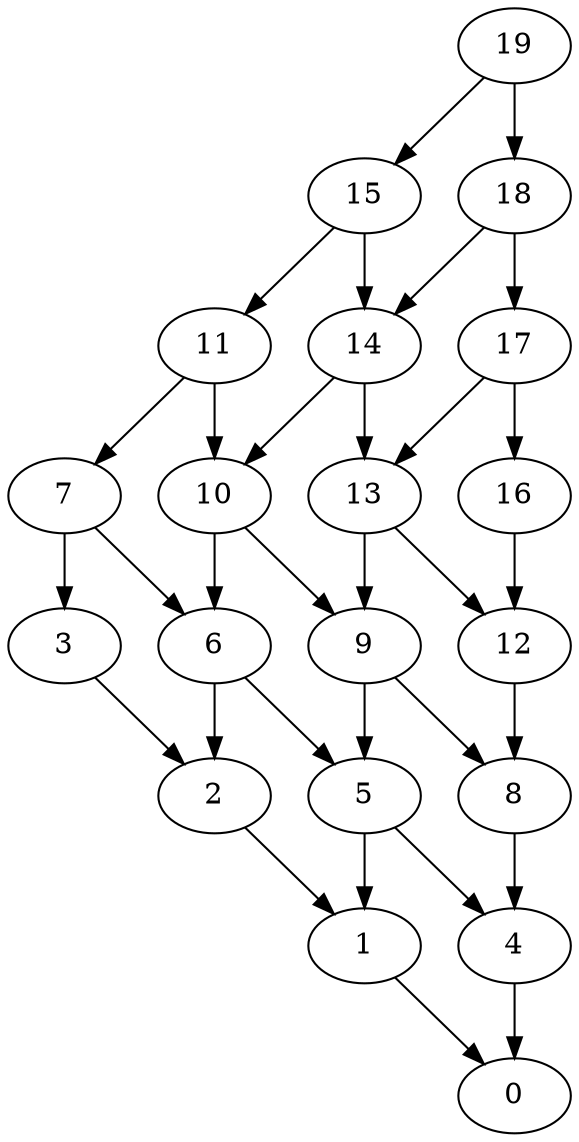 digraph Grid_columns_5_rows_4 {
"0";
"1";
"2";
"3";
"4";
"5";
"6";
"7";
"8";
"9";
"10";
"11";
"12";
"13";
"14";
"15";
"16";
"17";
"18";
"19";
"1" -> "0" [weight=9];
"2" -> "1" [weight=24];
"3" -> "2" [weight=9];
"4" -> "0" [weight=29];
"5" -> "4" [weight=25];
"5" -> "1" [weight=23];
"6" -> "5" [weight=23];
"6" -> "2" [weight=27];
"7" -> "6" [weight=30];
"7" -> "3" [weight=11];
"8" -> "4" [weight=27];
"9" -> "8" [weight=10];
"9" -> "5" [weight=2];
"10" -> "9" [weight=15];
"10" -> "6" [weight=29];
"11" -> "10" [weight=23];
"11" -> "7" [weight=3];
"12" -> "8" [weight=20];
"13" -> "12" [weight=5];
"13" -> "9" [weight=27];
"14" -> "13" [weight=5];
"14" -> "10" [weight=20];
"15" -> "14" [weight=29];
"15" -> "11" [weight=30];
"16" -> "12" [weight=20];
"17" -> "16" [weight=11];
"17" -> "13" [weight=1];
"18" -> "17" [weight=8];
"18" -> "14" [weight=5];
"19" -> "18" [weight=26];
"19" -> "15" [weight=8];
}